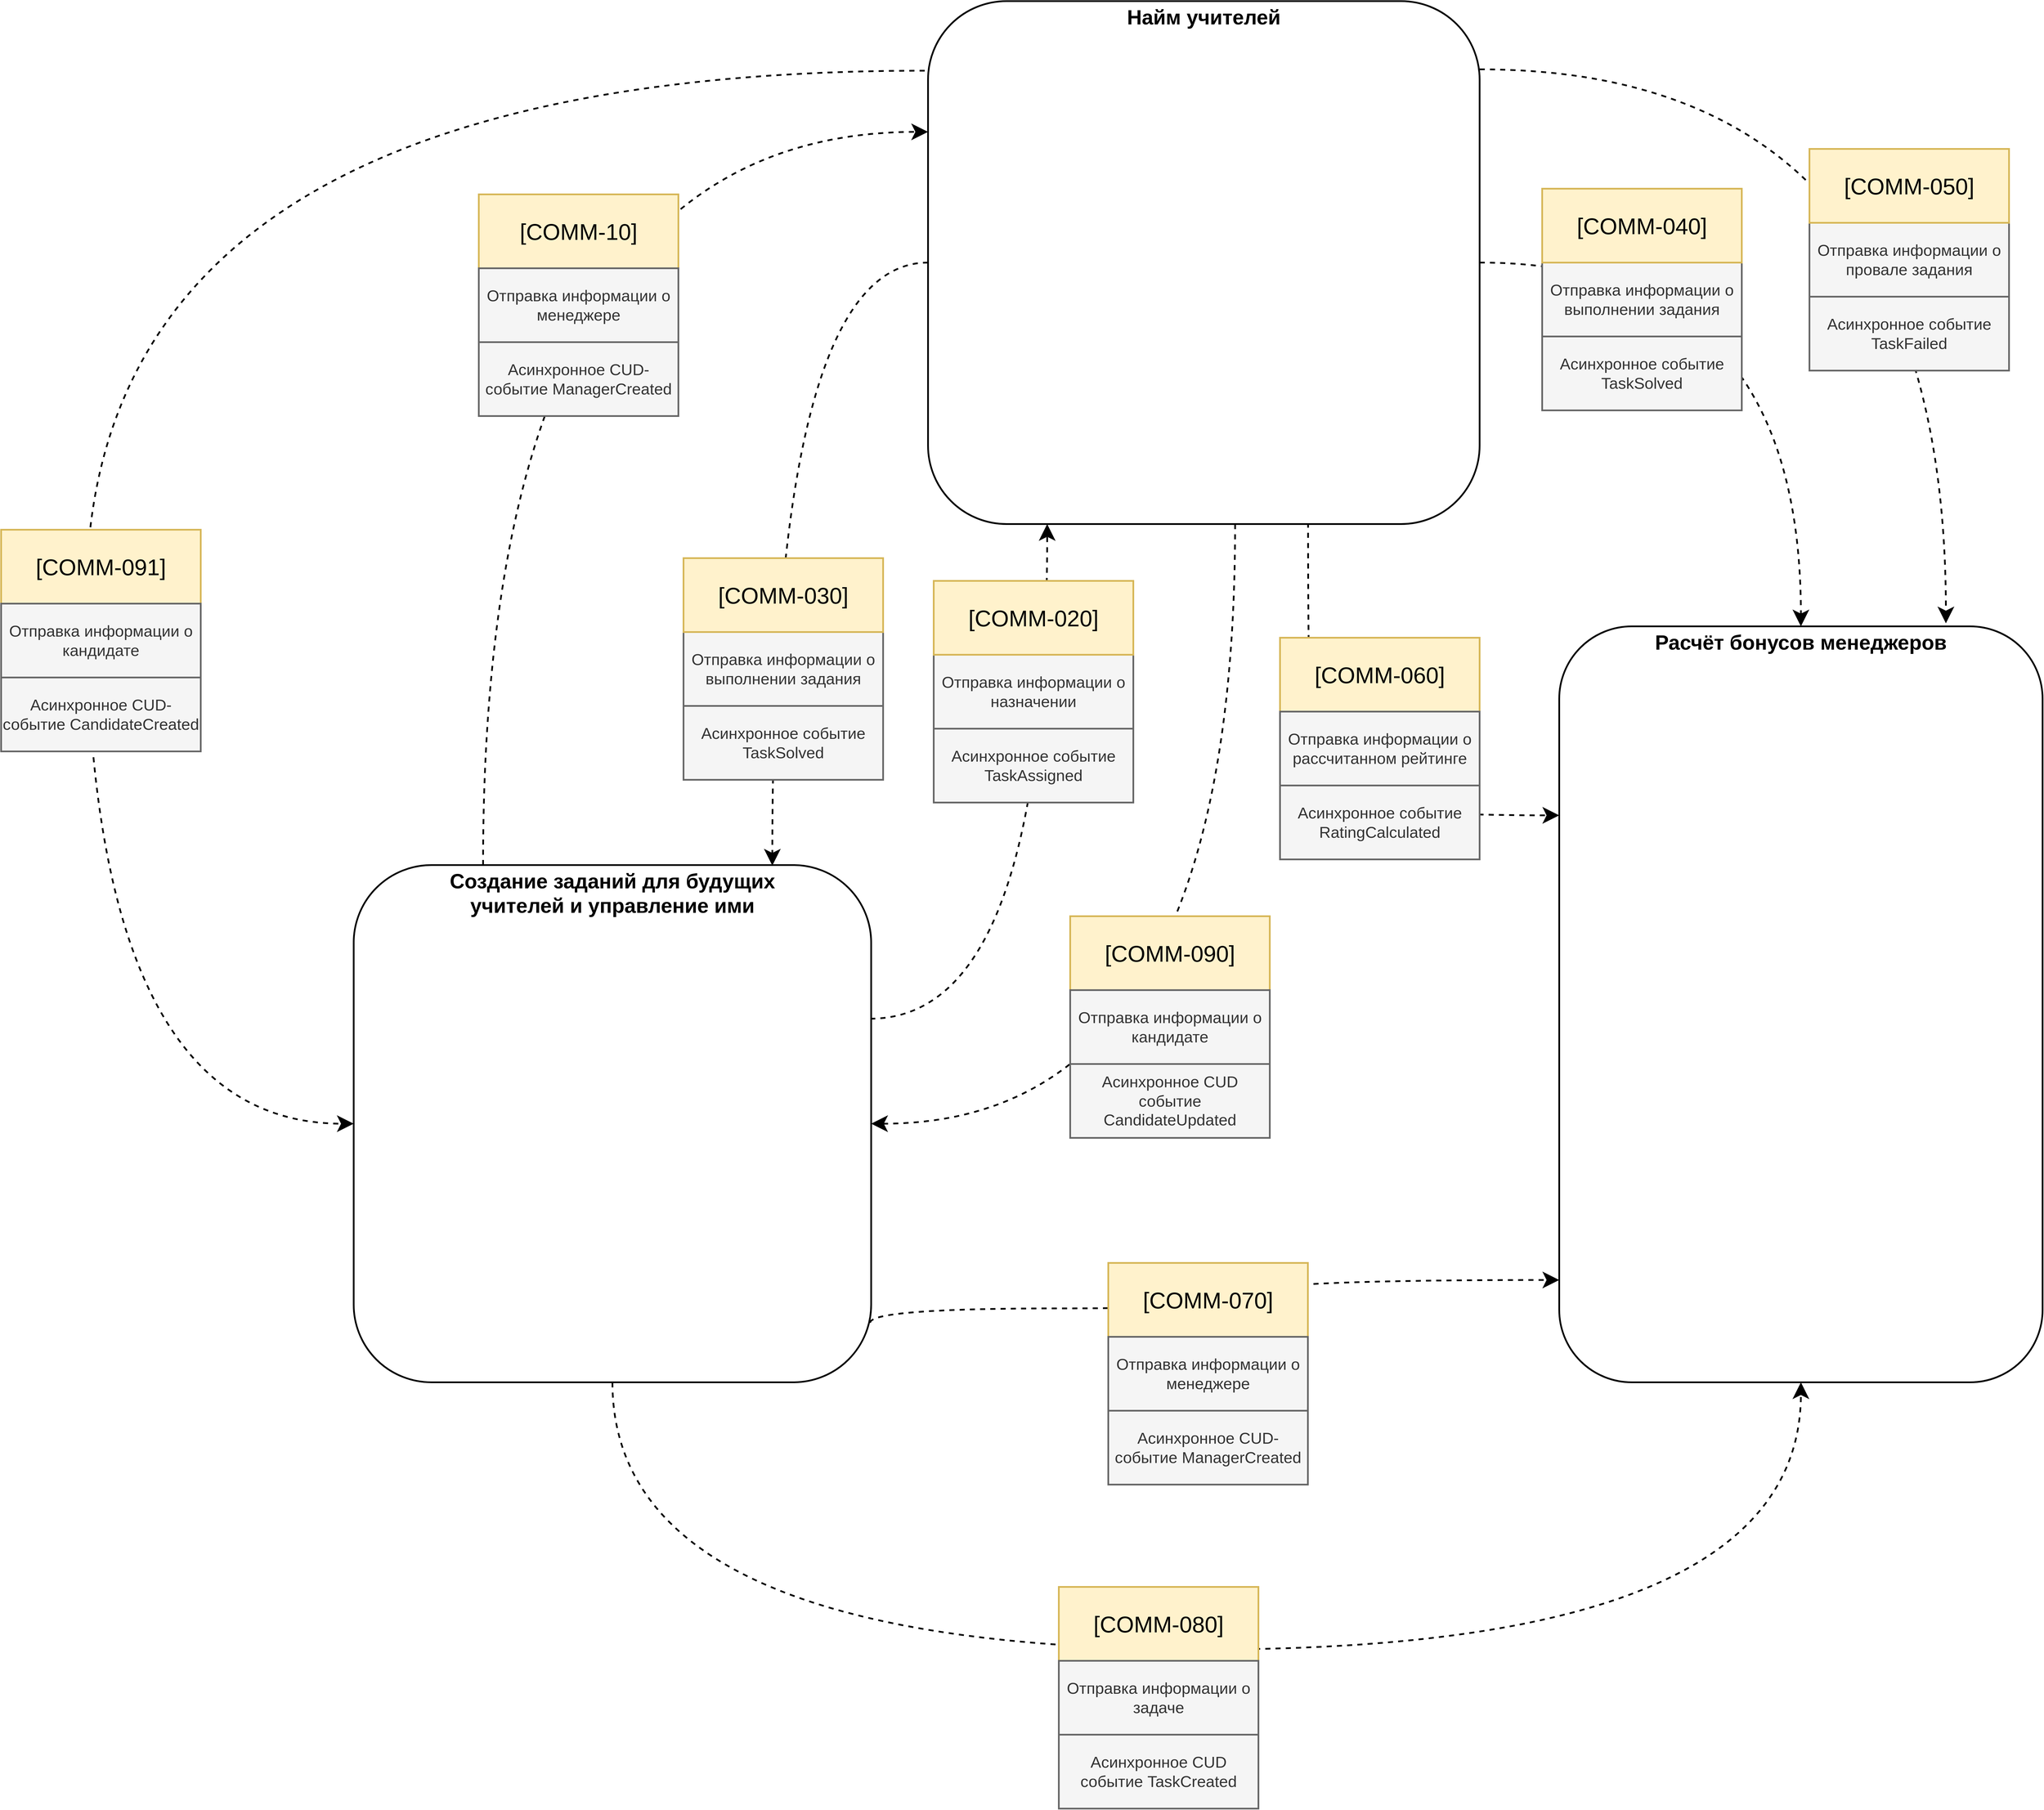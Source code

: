 <mxfile version="27.0.9">
  <diagram name="Страница — 1" id="C3g3TtoIz2z9NgcDx9gs">
    <mxGraphModel dx="3733" dy="2014" grid="1" gridSize="10" guides="1" tooltips="1" connect="1" arrows="1" fold="1" page="1" pageScale="1" pageWidth="827" pageHeight="1169" math="0" shadow="0">
      <root>
        <mxCell id="0" />
        <mxCell id="1" parent="0" />
        <mxCell id="ggSJOadMa6ppAcc97rQS-37" style="edgeStyle=orthogonalEdgeStyle;shape=connector;curved=1;rounded=0;orthogonalLoop=1;jettySize=auto;html=1;entryX=0.216;entryY=1;entryDx=0;entryDy=0;entryPerimeter=0;dashed=1;strokeColor=default;strokeWidth=3;align=center;verticalAlign=middle;fontFamily=Helvetica;fontSize=11;fontColor=default;labelBackgroundColor=default;endArrow=classic;endSize=20;exitX=0.998;exitY=0.297;exitDx=0;exitDy=0;exitPerimeter=0;" parent="1" source="ggSJOadMa6ppAcc97rQS-3" target="ggSJOadMa6ppAcc97rQS-4" edge="1">
          <mxGeometry relative="1" as="geometry" />
        </mxCell>
        <mxCell id="ggSJOadMa6ppAcc97rQS-2" value="&lt;font style=&quot;font-size: 36px;&quot;&gt;Расчёт бонусов менеджеров&lt;/font&gt;" style="rounded=1;whiteSpace=wrap;html=1;fontFamily=Helvetica;fontSize=11;fontColor=default;labelBackgroundColor=default;verticalAlign=top;align=center;fontStyle=1;strokeWidth=3;" parent="1" vertex="1">
          <mxGeometry x="680" y="220" width="850" height="1330" as="geometry" />
        </mxCell>
        <mxCell id="ggSJOadMa6ppAcc97rQS-13" style="edgeStyle=orthogonalEdgeStyle;shape=connector;curved=1;rounded=0;orthogonalLoop=1;jettySize=auto;html=1;dashed=1;strokeColor=default;strokeWidth=3;align=center;verticalAlign=middle;fontFamily=Helvetica;fontSize=11;fontColor=default;labelBackgroundColor=default;endArrow=classic;entryX=0;entryY=0.25;entryDx=0;entryDy=0;exitX=0.25;exitY=0;exitDx=0;exitDy=0;endSize=20;" parent="1" source="ggSJOadMa6ppAcc97rQS-3" target="ggSJOadMa6ppAcc97rQS-4" edge="1">
          <mxGeometry relative="1" as="geometry">
            <mxPoint x="-820" y="-510" as="targetPoint" />
          </mxGeometry>
        </mxCell>
        <mxCell id="ggSJOadMa6ppAcc97rQS-51" style="edgeStyle=orthogonalEdgeStyle;shape=connector;curved=1;rounded=0;orthogonalLoop=1;jettySize=auto;html=1;entryX=0.5;entryY=1;entryDx=0;entryDy=0;dashed=1;strokeColor=default;strokeWidth=3;align=center;verticalAlign=middle;fontFamily=Helvetica;fontSize=11;fontColor=default;labelBackgroundColor=default;endArrow=classic;endSize=20;exitX=0.5;exitY=1;exitDx=0;exitDy=0;" parent="1" source="ggSJOadMa6ppAcc97rQS-3" target="ggSJOadMa6ppAcc97rQS-2" edge="1">
          <mxGeometry relative="1" as="geometry">
            <Array as="points">
              <mxPoint x="-985" y="2020" />
              <mxPoint x="1105" y="2020" />
            </Array>
          </mxGeometry>
        </mxCell>
        <mxCell id="ggSJOadMa6ppAcc97rQS-3" value="&lt;font style=&quot;font-size: 36px;&quot;&gt;Создание заданий для будущих &lt;br&gt;учителей и управление ими&lt;/font&gt;" style="rounded=1;whiteSpace=wrap;html=1;fontFamily=Helvetica;fontSize=11;fontColor=default;labelBackgroundColor=default;verticalAlign=top;align=center;fontStyle=1;strokeWidth=3;" parent="1" vertex="1">
          <mxGeometry x="-1440" y="640" width="910" height="910" as="geometry" />
        </mxCell>
        <mxCell id="ggSJOadMa6ppAcc97rQS-33" style="edgeStyle=orthogonalEdgeStyle;shape=connector;curved=1;rounded=0;orthogonalLoop=1;jettySize=auto;html=1;dashed=1;strokeColor=default;strokeWidth=3;align=center;verticalAlign=middle;fontFamily=Helvetica;fontSize=11;fontColor=default;labelBackgroundColor=default;endArrow=classic;endSize=20;" parent="1" source="ggSJOadMa6ppAcc97rQS-4" target="ggSJOadMa6ppAcc97rQS-2" edge="1">
          <mxGeometry relative="1" as="geometry" />
        </mxCell>
        <mxCell id="ggSJOadMa6ppAcc97rQS-56" style="edgeStyle=orthogonalEdgeStyle;shape=connector;curved=1;rounded=0;orthogonalLoop=1;jettySize=auto;html=1;dashed=1;strokeColor=default;strokeWidth=3;align=center;verticalAlign=middle;fontFamily=Helvetica;fontSize=11;fontColor=default;labelBackgroundColor=default;endArrow=classic;endSize=20;entryX=1;entryY=0.5;entryDx=0;entryDy=0;" parent="1" source="ggSJOadMa6ppAcc97rQS-4" target="ggSJOadMa6ppAcc97rQS-3" edge="1">
          <mxGeometry relative="1" as="geometry">
            <mxPoint x="55" y="990" as="targetPoint" />
            <Array as="points">
              <mxPoint x="110" y="1095" />
            </Array>
          </mxGeometry>
        </mxCell>
        <mxCell id="EVIkO0A5kTosM3JdIASA-3" style="edgeStyle=orthogonalEdgeStyle;shape=connector;curved=1;rounded=0;orthogonalLoop=1;jettySize=auto;html=1;dashed=1;strokeColor=default;strokeWidth=3;align=center;verticalAlign=middle;fontFamily=Helvetica;fontSize=11;fontColor=default;labelBackgroundColor=default;endArrow=classic;endSize=20;entryX=0;entryY=0.25;entryDx=0;entryDy=0;exitX=0.689;exitY=0.997;exitDx=0;exitDy=0;exitPerimeter=0;" edge="1" parent="1" source="ggSJOadMa6ppAcc97rQS-4" target="ggSJOadMa6ppAcc97rQS-2">
          <mxGeometry relative="1" as="geometry">
            <mxPoint x="480" y="1250" as="targetPoint" />
            <Array as="points">
              <mxPoint x="238" y="440" />
              <mxPoint x="260" y="440" />
              <mxPoint x="260" y="553" />
            </Array>
          </mxGeometry>
        </mxCell>
        <mxCell id="ggSJOadMa6ppAcc97rQS-4" value="&lt;font style=&quot;font-size: 36px;&quot;&gt;Найм учителей&lt;/font&gt;" style="rounded=1;whiteSpace=wrap;html=1;fontFamily=Helvetica;fontSize=11;fontColor=default;labelBackgroundColor=default;verticalAlign=top;align=center;fontStyle=1;strokeWidth=3;" parent="1" vertex="1">
          <mxGeometry x="-430" y="-880" width="970" height="920" as="geometry" />
        </mxCell>
        <mxCell id="ggSJOadMa6ppAcc97rQS-14" value="[COMM-10]" style="rounded=0;whiteSpace=wrap;html=1;fontFamily=Helvetica;fontSize=40;labelBackgroundColor=none;fillColor=#fff2cc;strokeColor=#d6b656;strokeWidth=3;" parent="1" vertex="1">
          <mxGeometry x="-1220" y="-540" width="351" height="130" as="geometry" />
        </mxCell>
        <mxCell id="ggSJOadMa6ppAcc97rQS-18" value="Отправка информации о менеджере" style="rounded=0;whiteSpace=wrap;html=1;fontFamily=Helvetica;fontSize=28;labelBackgroundColor=none;fillColor=#f5f5f5;strokeColor=#666666;fontColor=#333333;strokeWidth=3;" parent="1" vertex="1">
          <mxGeometry x="-1220" y="-410" width="351" height="130" as="geometry" />
        </mxCell>
        <mxCell id="ggSJOadMa6ppAcc97rQS-19" value="Асинхронное CUD-событие ManagerCreated" style="rounded=0;whiteSpace=wrap;html=1;fontFamily=Helvetica;fontSize=28;labelBackgroundColor=none;fillColor=#f5f5f5;strokeColor=#666666;fontColor=#333333;strokeWidth=3;" parent="1" vertex="1">
          <mxGeometry x="-1220" y="-280" width="351" height="130" as="geometry" />
        </mxCell>
        <mxCell id="ggSJOadMa6ppAcc97rQS-25" value="Отправка информации о назначении" style="rounded=0;whiteSpace=wrap;html=1;fontFamily=Helvetica;fontSize=28;labelBackgroundColor=none;fillColor=#f5f5f5;strokeColor=#666666;fontColor=#333333;strokeWidth=3;" parent="1" vertex="1">
          <mxGeometry x="-420" y="270" width="351" height="130" as="geometry" />
        </mxCell>
        <mxCell id="ggSJOadMa6ppAcc97rQS-26" value="Асинхронное событие TaskAssigned" style="rounded=0;whiteSpace=wrap;html=1;fontFamily=Helvetica;fontSize=28;labelBackgroundColor=none;fillColor=#f5f5f5;strokeColor=#666666;fontColor=#333333;strokeWidth=3;" parent="1" vertex="1">
          <mxGeometry x="-420" y="400" width="351" height="130" as="geometry" />
        </mxCell>
        <mxCell id="ggSJOadMa6ppAcc97rQS-27" value="[COMM-020]" style="rounded=0;whiteSpace=wrap;html=1;fontFamily=Helvetica;fontSize=40;labelBackgroundColor=none;fillColor=#fff2cc;strokeColor=#d6b656;strokeWidth=3;" parent="1" vertex="1">
          <mxGeometry x="-420" y="140" width="351" height="130" as="geometry" />
        </mxCell>
        <mxCell id="ggSJOadMa6ppAcc97rQS-29" style="edgeStyle=orthogonalEdgeStyle;shape=connector;curved=1;rounded=0;orthogonalLoop=1;jettySize=auto;html=1;entryX=0.809;entryY=0.001;entryDx=0;entryDy=0;entryPerimeter=0;dashed=1;strokeColor=default;strokeWidth=3;align=center;verticalAlign=middle;fontFamily=Helvetica;fontSize=11;fontColor=default;labelBackgroundColor=default;endArrow=classic;endSize=20;" parent="1" source="ggSJOadMa6ppAcc97rQS-4" target="ggSJOadMa6ppAcc97rQS-3" edge="1">
          <mxGeometry relative="1" as="geometry" />
        </mxCell>
        <mxCell id="ggSJOadMa6ppAcc97rQS-30" value="Отправка информации о выполнении задания" style="rounded=0;whiteSpace=wrap;html=1;fontFamily=Helvetica;fontSize=28;labelBackgroundColor=none;fillColor=#f5f5f5;strokeColor=#666666;fontColor=#333333;strokeWidth=3;" parent="1" vertex="1">
          <mxGeometry x="-860" y="230" width="351" height="130" as="geometry" />
        </mxCell>
        <mxCell id="ggSJOadMa6ppAcc97rQS-31" value="Асинхронное событие TaskSolved" style="rounded=0;whiteSpace=wrap;html=1;fontFamily=Helvetica;fontSize=28;labelBackgroundColor=none;fillColor=#f5f5f5;strokeColor=#666666;fontColor=#333333;strokeWidth=3;" parent="1" vertex="1">
          <mxGeometry x="-860" y="360" width="351" height="130" as="geometry" />
        </mxCell>
        <mxCell id="ggSJOadMa6ppAcc97rQS-32" value="[COMM-030]" style="rounded=0;whiteSpace=wrap;html=1;fontFamily=Helvetica;fontSize=40;labelBackgroundColor=none;fillColor=#fff2cc;strokeColor=#d6b656;strokeWidth=3;" parent="1" vertex="1">
          <mxGeometry x="-860" y="100" width="351" height="130" as="geometry" />
        </mxCell>
        <mxCell id="ggSJOadMa6ppAcc97rQS-34" value="Отправка информации о выполнении задания" style="rounded=0;whiteSpace=wrap;html=1;fontFamily=Helvetica;fontSize=28;labelBackgroundColor=none;fillColor=#f5f5f5;strokeColor=#666666;fontColor=#333333;strokeWidth=3;" parent="1" vertex="1">
          <mxGeometry x="650" y="-420" width="351" height="130" as="geometry" />
        </mxCell>
        <mxCell id="ggSJOadMa6ppAcc97rQS-35" value="Асинхронное событие TaskSolved" style="rounded=0;whiteSpace=wrap;html=1;fontFamily=Helvetica;fontSize=28;labelBackgroundColor=none;fillColor=#f5f5f5;strokeColor=#666666;fontColor=#333333;strokeWidth=3;" parent="1" vertex="1">
          <mxGeometry x="650" y="-290" width="351" height="130" as="geometry" />
        </mxCell>
        <mxCell id="ggSJOadMa6ppAcc97rQS-36" value="[COMM-040]" style="rounded=0;whiteSpace=wrap;html=1;fontFamily=Helvetica;fontSize=40;labelBackgroundColor=none;fillColor=#fff2cc;strokeColor=#d6b656;strokeWidth=3;" parent="1" vertex="1">
          <mxGeometry x="650" y="-550" width="351" height="130" as="geometry" />
        </mxCell>
        <mxCell id="ggSJOadMa6ppAcc97rQS-38" style="edgeStyle=orthogonalEdgeStyle;shape=connector;curved=1;rounded=0;orthogonalLoop=1;jettySize=auto;html=1;dashed=1;strokeColor=default;strokeWidth=3;align=center;verticalAlign=middle;fontFamily=Helvetica;fontSize=11;fontColor=default;labelBackgroundColor=default;endArrow=classic;entryX=0.8;entryY=-0.004;entryDx=0;entryDy=0;entryPerimeter=0;endSize=20;" parent="1" source="ggSJOadMa6ppAcc97rQS-4" target="ggSJOadMa6ppAcc97rQS-2" edge="1">
          <mxGeometry relative="1" as="geometry">
            <mxPoint x="880" y="-830" as="sourcePoint" />
            <mxPoint x="1445" y="-190" as="targetPoint" />
            <Array as="points">
              <mxPoint x="1360" y="-760" />
            </Array>
          </mxGeometry>
        </mxCell>
        <mxCell id="ggSJOadMa6ppAcc97rQS-39" value="Отправка информации о провале задания" style="rounded=0;whiteSpace=wrap;html=1;fontFamily=Helvetica;fontSize=28;labelBackgroundColor=none;fillColor=#f5f5f5;strokeColor=#666666;fontColor=#333333;strokeWidth=3;" parent="1" vertex="1">
          <mxGeometry x="1120" y="-490" width="351" height="130" as="geometry" />
        </mxCell>
        <mxCell id="ggSJOadMa6ppAcc97rQS-40" value="Асинхронное событие TaskFailed" style="rounded=0;whiteSpace=wrap;html=1;fontFamily=Helvetica;fontSize=28;labelBackgroundColor=none;fillColor=#f5f5f5;strokeColor=#666666;fontColor=#333333;strokeWidth=3;" parent="1" vertex="1">
          <mxGeometry x="1120" y="-360" width="351" height="130" as="geometry" />
        </mxCell>
        <mxCell id="ggSJOadMa6ppAcc97rQS-41" value="[COMM-050]" style="rounded=0;whiteSpace=wrap;html=1;fontFamily=Helvetica;fontSize=40;labelBackgroundColor=none;fillColor=#fff2cc;strokeColor=#d6b656;strokeWidth=3;" parent="1" vertex="1">
          <mxGeometry x="1120" y="-620" width="351" height="130" as="geometry" />
        </mxCell>
        <mxCell id="ggSJOadMa6ppAcc97rQS-47" value="[COMM-060]" style="rounded=0;whiteSpace=wrap;html=1;fontFamily=Helvetica;fontSize=40;labelBackgroundColor=none;fillColor=#fff2cc;strokeColor=#d6b656;strokeWidth=3;" parent="1" vertex="1">
          <mxGeometry x="189" y="240" width="351" height="130" as="geometry" />
        </mxCell>
        <mxCell id="ggSJOadMa6ppAcc97rQS-49" style="edgeStyle=orthogonalEdgeStyle;shape=connector;curved=1;rounded=0;orthogonalLoop=1;jettySize=auto;html=1;dashed=1;strokeColor=default;strokeWidth=3;align=center;verticalAlign=middle;fontFamily=Helvetica;fontSize=11;fontColor=default;labelBackgroundColor=default;endArrow=classic;endSize=20;exitX=0.998;exitY=0.885;exitDx=0;exitDy=0;exitPerimeter=0;" parent="1" source="ggSJOadMa6ppAcc97rQS-3" target="ggSJOadMa6ppAcc97rQS-2" edge="1">
          <mxGeometry relative="1" as="geometry">
            <Array as="points">
              <mxPoint x="-532" y="1420" />
              <mxPoint x="130" y="1420" />
              <mxPoint x="130" y="1370" />
            </Array>
            <mxPoint x="450" y="1210" as="targetPoint" />
          </mxGeometry>
        </mxCell>
        <mxCell id="ggSJOadMa6ppAcc97rQS-20" value="[COMM-070]" style="rounded=0;whiteSpace=wrap;html=1;fontFamily=Helvetica;fontSize=40;labelBackgroundColor=none;fillColor=#fff2cc;strokeColor=#d6b656;strokeWidth=3;" parent="1" vertex="1">
          <mxGeometry x="-113" y="1340" width="351" height="130" as="geometry" />
        </mxCell>
        <mxCell id="ggSJOadMa6ppAcc97rQS-21" value="Отправка информации о менеджере" style="rounded=0;whiteSpace=wrap;html=1;fontFamily=Helvetica;fontSize=28;labelBackgroundColor=none;fillColor=#f5f5f5;strokeColor=#666666;fontColor=#333333;strokeWidth=3;" parent="1" vertex="1">
          <mxGeometry x="-113" y="1470" width="351" height="130" as="geometry" />
        </mxCell>
        <mxCell id="ggSJOadMa6ppAcc97rQS-22" value="Асинхронное CUD-событие ManagerCreated" style="rounded=0;whiteSpace=wrap;html=1;fontFamily=Helvetica;fontSize=28;labelBackgroundColor=none;fillColor=#f5f5f5;strokeColor=#666666;fontColor=#333333;strokeWidth=3;" parent="1" vertex="1">
          <mxGeometry x="-113" y="1600" width="351" height="130" as="geometry" />
        </mxCell>
        <mxCell id="ggSJOadMa6ppAcc97rQS-53" value="[COMM-080]" style="rounded=0;whiteSpace=wrap;html=1;fontFamily=Helvetica;fontSize=40;labelBackgroundColor=none;fillColor=#fff2cc;strokeColor=#d6b656;strokeWidth=3;" parent="1" vertex="1">
          <mxGeometry x="-200" y="1910" width="351" height="130" as="geometry" />
        </mxCell>
        <mxCell id="ggSJOadMa6ppAcc97rQS-54" value="Отправка информации о задаче" style="rounded=0;whiteSpace=wrap;html=1;fontFamily=Helvetica;fontSize=28;labelBackgroundColor=none;fillColor=#f5f5f5;strokeColor=#666666;fontColor=#333333;strokeWidth=3;" parent="1" vertex="1">
          <mxGeometry x="-200" y="2040" width="351" height="130" as="geometry" />
        </mxCell>
        <mxCell id="ggSJOadMa6ppAcc97rQS-55" value="Асинхронное CUD событие TaskCreated" style="rounded=0;whiteSpace=wrap;html=1;fontFamily=Helvetica;fontSize=28;labelBackgroundColor=none;fillColor=#f5f5f5;strokeColor=#666666;fontColor=#333333;strokeWidth=3;" parent="1" vertex="1">
          <mxGeometry x="-200" y="2170" width="351" height="130" as="geometry" />
        </mxCell>
        <mxCell id="ggSJOadMa6ppAcc97rQS-57" value="[COMM-090]" style="rounded=0;whiteSpace=wrap;html=1;fontFamily=Helvetica;fontSize=40;labelBackgroundColor=none;fillColor=#fff2cc;strokeColor=#d6b656;strokeWidth=3;" parent="1" vertex="1">
          <mxGeometry x="-180" y="730" width="351" height="130" as="geometry" />
        </mxCell>
        <mxCell id="ggSJOadMa6ppAcc97rQS-58" value="Отправка информации о кандидате" style="rounded=0;whiteSpace=wrap;html=1;fontFamily=Helvetica;fontSize=28;labelBackgroundColor=none;fillColor=#f5f5f5;strokeColor=#666666;fontColor=#333333;strokeWidth=3;" parent="1" vertex="1">
          <mxGeometry x="-180" y="860" width="351" height="130" as="geometry" />
        </mxCell>
        <mxCell id="ggSJOadMa6ppAcc97rQS-59" value="Асинхронное CUD событие CandidateUpdated" style="rounded=0;whiteSpace=wrap;html=1;fontFamily=Helvetica;fontSize=28;labelBackgroundColor=none;fillColor=#f5f5f5;strokeColor=#666666;fontColor=#333333;strokeWidth=3;" parent="1" vertex="1">
          <mxGeometry x="-180" y="990" width="351" height="130" as="geometry" />
        </mxCell>
        <mxCell id="ggSJOadMa6ppAcc97rQS-60" style="edgeStyle=orthogonalEdgeStyle;shape=connector;curved=1;rounded=0;orthogonalLoop=1;jettySize=auto;html=1;dashed=1;strokeColor=default;strokeWidth=3;align=center;verticalAlign=middle;fontFamily=Helvetica;fontSize=11;fontColor=default;labelBackgroundColor=default;endArrow=classic;endSize=20;entryX=0;entryY=0.5;entryDx=0;entryDy=0;exitX=-0.006;exitY=0.133;exitDx=0;exitDy=0;exitPerimeter=0;" parent="1" source="ggSJOadMa6ppAcc97rQS-4" target="ggSJOadMa6ppAcc97rQS-3" edge="1">
          <mxGeometry relative="1" as="geometry">
            <mxPoint x="-2060" y="455" as="targetPoint" />
            <mxPoint x="-1420" y="-600" as="sourcePoint" />
            <Array as="points">
              <mxPoint x="-1910" y="-758" />
              <mxPoint x="-1910" y="1095" />
            </Array>
          </mxGeometry>
        </mxCell>
        <mxCell id="ggSJOadMa6ppAcc97rQS-61" value="[COMM-091]" style="rounded=0;whiteSpace=wrap;html=1;fontFamily=Helvetica;fontSize=40;labelBackgroundColor=none;fillColor=#fff2cc;strokeColor=#d6b656;strokeWidth=3;" parent="1" vertex="1">
          <mxGeometry x="-2060" y="50" width="351" height="130" as="geometry" />
        </mxCell>
        <mxCell id="ggSJOadMa6ppAcc97rQS-62" value="Отправка информации о кандидате" style="rounded=0;whiteSpace=wrap;html=1;fontFamily=Helvetica;fontSize=28;labelBackgroundColor=none;fillColor=#f5f5f5;strokeColor=#666666;fontColor=#333333;strokeWidth=3;" parent="1" vertex="1">
          <mxGeometry x="-2060" y="180" width="351" height="130" as="geometry" />
        </mxCell>
        <mxCell id="ggSJOadMa6ppAcc97rQS-63" value="Асинхронное CUD-событие CandidateCreated" style="rounded=0;whiteSpace=wrap;html=1;fontFamily=Helvetica;fontSize=28;labelBackgroundColor=none;fillColor=#f5f5f5;strokeColor=#666666;fontColor=#333333;strokeWidth=3;" parent="1" vertex="1">
          <mxGeometry x="-2060" y="310" width="351" height="130" as="geometry" />
        </mxCell>
        <mxCell id="EVIkO0A5kTosM3JdIASA-4" value="Отправка информации о рассчитанном рейтинге" style="rounded=0;whiteSpace=wrap;html=1;fontFamily=Helvetica;fontSize=28;labelBackgroundColor=none;fillColor=#f5f5f5;strokeColor=#666666;fontColor=#333333;strokeWidth=3;" vertex="1" parent="1">
          <mxGeometry x="189" y="370" width="351" height="130" as="geometry" />
        </mxCell>
        <mxCell id="EVIkO0A5kTosM3JdIASA-5" value="Асинхронное событие RatingCalculated" style="rounded=0;whiteSpace=wrap;html=1;fontFamily=Helvetica;fontSize=28;labelBackgroundColor=none;fillColor=#f5f5f5;strokeColor=#666666;fontColor=#333333;strokeWidth=3;" vertex="1" parent="1">
          <mxGeometry x="189" y="500" width="351" height="130" as="geometry" />
        </mxCell>
      </root>
    </mxGraphModel>
  </diagram>
</mxfile>
